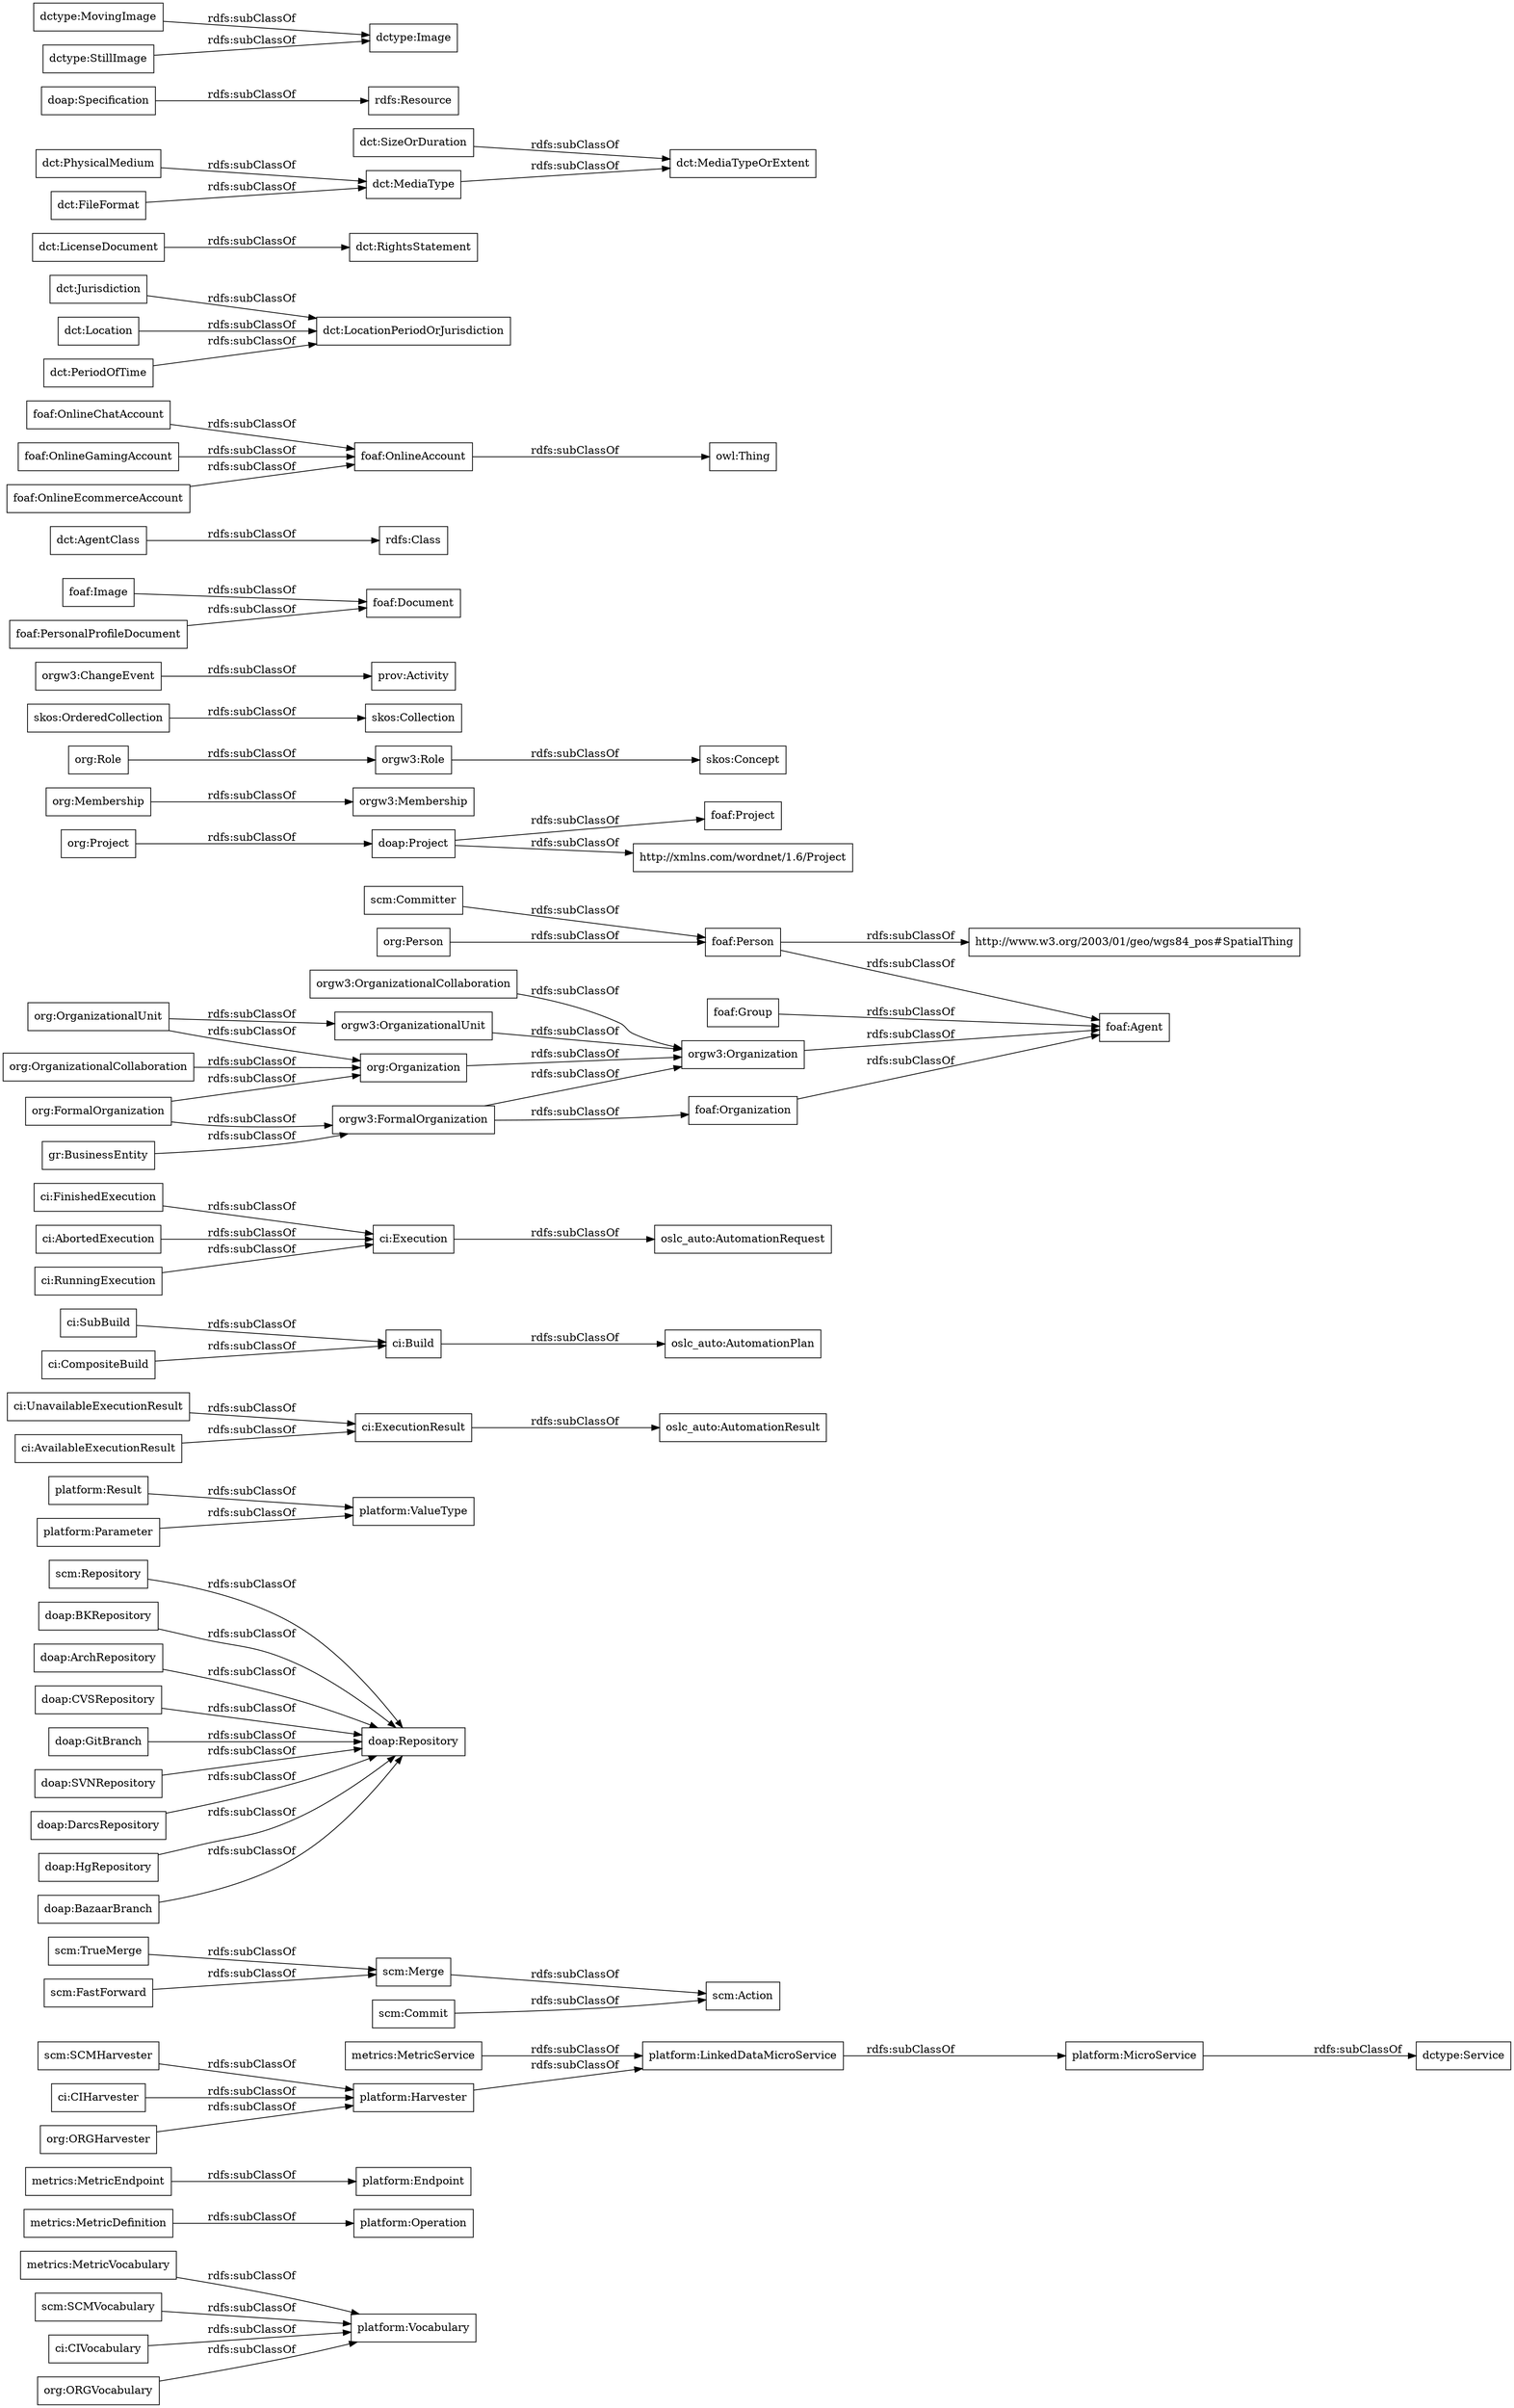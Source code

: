 digraph ar2dtool_diagram { 
rankdir=LR;
size="1000"
node [shape = rectangle, color="black"]; "metrics:MetricVocabulary" "metrics:MetricDefinition" "metrics:MetricEndpoint" "metrics:MetricService" "scm:SCMVocabulary" "scm:SCMHarvester" "scm:TrueMerge" "scm:Merge" "scm:FastForward" "scm:Commit" "scm:Action" "scm:Repository" "platform:Operation" "platform:ValueType" "platform:Result" "platform:Endpoint" "platform:Parameter" "platform:MicroService" "platform:Vocabulary" "platform:Harvester" "platform:LinkedDataMicroService" "ci:ExecutionResult" "ci:UnavailableExecutionResult" "ci:SubBuild" "ci:Build" "ci:FinishedExecution" "ci:CompositeBuild" "ci:Execution" "ci:CIHarvester" "ci:AbortedExecution" "ci:CIVocabulary" "ci:AvailableExecutionResult" "ci:RunningExecution" "org:OrganizationalUnit" "org:Organization" "org:ORGHarvester" "org:Project" "org:Membership" "org:Role" "org:OrganizationalCollaboration" "org:Person" "org:FormalOrganization" "org:ORGVocabulary" "skos:Concept" "doap:BKRepository" "doap:ArchRepository" "doap:CVSRepository" "oslc_auto:AutomationResult" "oslc_auto:AutomationRequest" "oslc_auto:AutomationPlan" "skos:OrderedCollection" "skos:Collection" "orgw3:FormalOrganization" "orgw3:OrganizationalCollaboration" "orgw3:Organization" "orgw3:Role" "orgw3:OrganizationalUnit" "orgw3:ChangeEvent" "orgw3:Membership" "foaf:Image" "foaf:Project" "foaf:Agent" "foaf:Document" "rdfs:Class" "http://www.w3.org/2003/01/geo/wgs84_pos#SpatialThing" "foaf:OnlineAccount" "foaf:Person" "foaf:OnlineChatAccount" "foaf:PersonalProfileDocument" "foaf:OnlineGamingAccount" "foaf:Organization" "foaf:Group" "foaf:OnlineEcommerceAccount" ; /*classes style*/
	"orgw3:Role" -> "skos:Concept" [ label = "rdfs:subClassOf" ];
	"dct:Jurisdiction" -> "dct:LocationPeriodOrJurisdiction" [ label = "rdfs:subClassOf" ];
	"doap:GitBranch" -> "doap:Repository" [ label = "rdfs:subClassOf" ];
	"doap:CVSRepository" -> "doap:Repository" [ label = "rdfs:subClassOf" ];
	"orgw3:OrganizationalUnit" -> "orgw3:Organization" [ label = "rdfs:subClassOf" ];
	"org:Membership" -> "orgw3:Membership" [ label = "rdfs:subClassOf" ];
	"org:Organization" -> "orgw3:Organization" [ label = "rdfs:subClassOf" ];
	"metrics:MetricEndpoint" -> "platform:Endpoint" [ label = "rdfs:subClassOf" ];
	"foaf:Image" -> "foaf:Document" [ label = "rdfs:subClassOf" ];
	"ci:CIVocabulary" -> "platform:Vocabulary" [ label = "rdfs:subClassOf" ];
	"scm:SCMHarvester" -> "platform:Harvester" [ label = "rdfs:subClassOf" ];
	"org:OrganizationalCollaboration" -> "org:Organization" [ label = "rdfs:subClassOf" ];
	"scm:Committer" -> "foaf:Person" [ label = "rdfs:subClassOf" ];
	"doap:BKRepository" -> "doap:Repository" [ label = "rdfs:subClassOf" ];
	"dct:LicenseDocument" -> "dct:RightsStatement" [ label = "rdfs:subClassOf" ];
	"foaf:OnlineEcommerceAccount" -> "foaf:OnlineAccount" [ label = "rdfs:subClassOf" ];
	"doap:SVNRepository" -> "doap:Repository" [ label = "rdfs:subClassOf" ];
	"ci:CIHarvester" -> "platform:Harvester" [ label = "rdfs:subClassOf" ];
	"dct:AgentClass" -> "rdfs:Class" [ label = "rdfs:subClassOf" ];
	"doap:ArchRepository" -> "doap:Repository" [ label = "rdfs:subClassOf" ];
	"doap:DarcsRepository" -> "doap:Repository" [ label = "rdfs:subClassOf" ];
	"ci:AbortedExecution" -> "ci:Execution" [ label = "rdfs:subClassOf" ];
	"scm:SCMVocabulary" -> "platform:Vocabulary" [ label = "rdfs:subClassOf" ];
	"ci:ExecutionResult" -> "oslc_auto:AutomationResult" [ label = "rdfs:subClassOf" ];
	"dct:SizeOrDuration" -> "dct:MediaTypeOrExtent" [ label = "rdfs:subClassOf" ];
	"platform:Result" -> "platform:ValueType" [ label = "rdfs:subClassOf" ];
	"ci:UnavailableExecutionResult" -> "ci:ExecutionResult" [ label = "rdfs:subClassOf" ];
	"orgw3:Organization" -> "foaf:Agent" [ label = "rdfs:subClassOf" ];
	"foaf:PersonalProfileDocument" -> "foaf:Document" [ label = "rdfs:subClassOf" ];
	"metrics:MetricService" -> "platform:LinkedDataMicroService" [ label = "rdfs:subClassOf" ];
	"org:Person" -> "foaf:Person" [ label = "rdfs:subClassOf" ];
	"doap:Specification" -> "rdfs:Resource" [ label = "rdfs:subClassOf" ];
	"ci:RunningExecution" -> "ci:Execution" [ label = "rdfs:subClassOf" ];
	"skos:OrderedCollection" -> "skos:Collection" [ label = "rdfs:subClassOf" ];
	"org:ORGHarvester" -> "platform:Harvester" [ label = "rdfs:subClassOf" ];
	"scm:Merge" -> "scm:Action" [ label = "rdfs:subClassOf" ];
	"platform:Parameter" -> "platform:ValueType" [ label = "rdfs:subClassOf" ];
	"orgw3:ChangeEvent" -> "prov:Activity" [ label = "rdfs:subClassOf" ];
	"dct:MediaType" -> "dct:MediaTypeOrExtent" [ label = "rdfs:subClassOf" ];
	"metrics:MetricVocabulary" -> "platform:Vocabulary" [ label = "rdfs:subClassOf" ];
	"foaf:Organization" -> "foaf:Agent" [ label = "rdfs:subClassOf" ];
	"scm:Repository" -> "doap:Repository" [ label = "rdfs:subClassOf" ];
	"platform:Harvester" -> "platform:LinkedDataMicroService" [ label = "rdfs:subClassOf" ];
	"org:Project" -> "doap:Project" [ label = "rdfs:subClassOf" ];
	"foaf:OnlineChatAccount" -> "foaf:OnlineAccount" [ label = "rdfs:subClassOf" ];
	"platform:MicroService" -> "dctype:Service" [ label = "rdfs:subClassOf" ];
	"foaf:OnlineAccount" -> "owl:Thing" [ label = "rdfs:subClassOf" ];
	"org:OrganizationalUnit" -> "orgw3:OrganizationalUnit" [ label = "rdfs:subClassOf" ];
	"org:OrganizationalUnit" -> "org:Organization" [ label = "rdfs:subClassOf" ];
	"orgw3:OrganizationalCollaboration" -> "orgw3:Organization" [ label = "rdfs:subClassOf" ];
	"ci:Execution" -> "oslc_auto:AutomationRequest" [ label = "rdfs:subClassOf" ];
	"dctype:MovingImage" -> "dctype:Image" [ label = "rdfs:subClassOf" ];
	"doap:HgRepository" -> "doap:Repository" [ label = "rdfs:subClassOf" ];
	"scm:FastForward" -> "scm:Merge" [ label = "rdfs:subClassOf" ];
	"org:ORGVocabulary" -> "platform:Vocabulary" [ label = "rdfs:subClassOf" ];
	"foaf:OnlineGamingAccount" -> "foaf:OnlineAccount" [ label = "rdfs:subClassOf" ];
	"metrics:MetricDefinition" -> "platform:Operation" [ label = "rdfs:subClassOf" ];
	"doap:Project" -> "http://xmlns.com/wordnet/1.6/Project" [ label = "rdfs:subClassOf" ];
	"doap:Project" -> "foaf:Project" [ label = "rdfs:subClassOf" ];
	"org:Role" -> "orgw3:Role" [ label = "rdfs:subClassOf" ];
	"gr:BusinessEntity" -> "orgw3:FormalOrganization" [ label = "rdfs:subClassOf" ];
	"platform:LinkedDataMicroService" -> "platform:MicroService" [ label = "rdfs:subClassOf" ];
	"dctype:StillImage" -> "dctype:Image" [ label = "rdfs:subClassOf" ];
	"foaf:Person" -> "http://www.w3.org/2003/01/geo/wgs84_pos#SpatialThing" [ label = "rdfs:subClassOf" ];
	"foaf:Person" -> "foaf:Agent" [ label = "rdfs:subClassOf" ];
	"scm:TrueMerge" -> "scm:Merge" [ label = "rdfs:subClassOf" ];
	"ci:SubBuild" -> "ci:Build" [ label = "rdfs:subClassOf" ];
	"dct:Location" -> "dct:LocationPeriodOrJurisdiction" [ label = "rdfs:subClassOf" ];
	"dct:PeriodOfTime" -> "dct:LocationPeriodOrJurisdiction" [ label = "rdfs:subClassOf" ];
	"org:FormalOrganization" -> "orgw3:FormalOrganization" [ label = "rdfs:subClassOf" ];
	"org:FormalOrganization" -> "org:Organization" [ label = "rdfs:subClassOf" ];
	"doap:BazaarBranch" -> "doap:Repository" [ label = "rdfs:subClassOf" ];
	"foaf:Group" -> "foaf:Agent" [ label = "rdfs:subClassOf" ];
	"ci:AvailableExecutionResult" -> "ci:ExecutionResult" [ label = "rdfs:subClassOf" ];
	"scm:Commit" -> "scm:Action" [ label = "rdfs:subClassOf" ];
	"ci:Build" -> "oslc_auto:AutomationPlan" [ label = "rdfs:subClassOf" ];
	"ci:CompositeBuild" -> "ci:Build" [ label = "rdfs:subClassOf" ];
	"dct:PhysicalMedium" -> "dct:MediaType" [ label = "rdfs:subClassOf" ];
	"ci:FinishedExecution" -> "ci:Execution" [ label = "rdfs:subClassOf" ];
	"dct:FileFormat" -> "dct:MediaType" [ label = "rdfs:subClassOf" ];
	"orgw3:FormalOrganization" -> "orgw3:Organization" [ label = "rdfs:subClassOf" ];
	"orgw3:FormalOrganization" -> "foaf:Organization" [ label = "rdfs:subClassOf" ];

}
